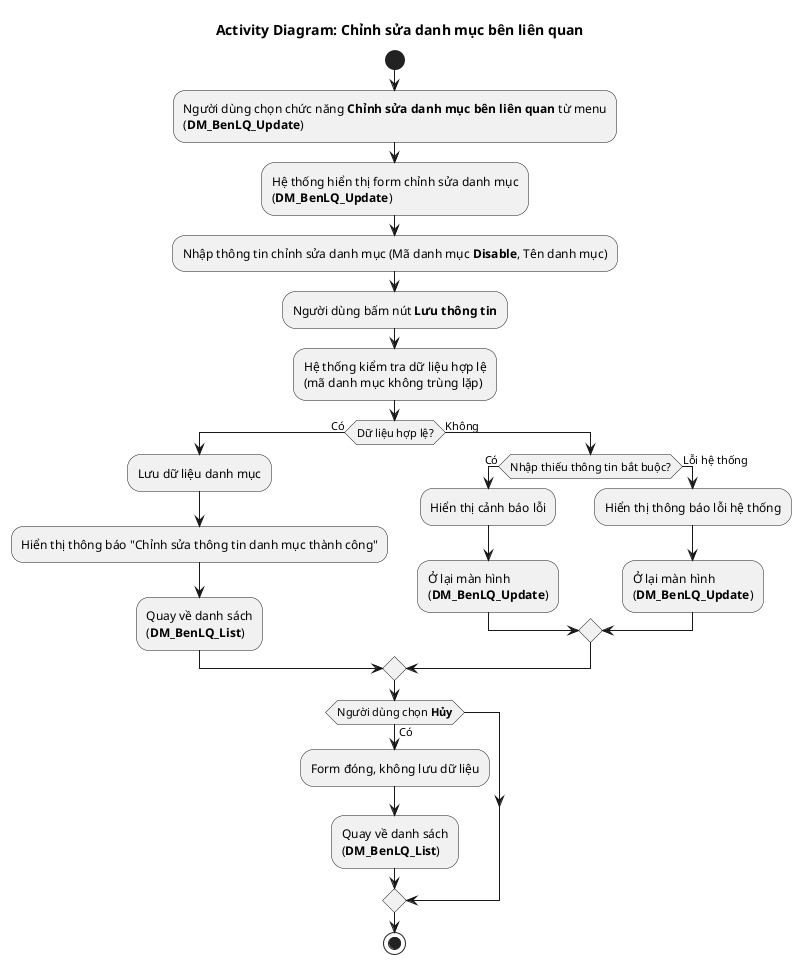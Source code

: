 @startuml DM_BenLQ_Update
!pragma layout smetana
title Activity Diagram: Chỉnh sửa danh mục bên liên quan
start
:Người dùng chọn chức năng **Chỉnh sửa danh mục bên liên quan** từ menu\n(**DM_BenLQ_Update**);
:Hệ thống hiển thị form chỉnh sửa danh mục\n(**DM_BenLQ_Update**);
:Nhập thông tin chỉnh sửa danh mục (Mã danh mục **Disable**, Tên danh mục);
:Người dùng bấm nút **Lưu thông tin**;
:Hệ thống kiểm tra dữ liệu hợp lệ\n(mã danh mục không trùng lặp);
if (Dữ liệu hợp lệ?) then (Có)
  :Lưu dữ liệu danh mục;
  :Hiển thị thông báo "Chỉnh sửa thông tin danh mục thành công";
  :Quay về danh sách\n(**DM_BenLQ_List**);
else (Không)
  if (Nhập thiếu thông tin bắt buộc?) then (Có)
    :Hiển thị cảnh báo lỗi;
    :Ở lại màn hình\n(**DM_BenLQ_Update**);
  else (Lỗi hệ thống)
    :Hiển thị thông báo lỗi hệ thống;
    :Ở lại màn hình\n(**DM_BenLQ_Update**);
  endif
endif

if (Người dùng chọn **Hủy**) then (Có)
  :Form đóng, không lưu dữ liệu;
  :Quay về danh sách\n(**DM_BenLQ_List**);
endif

stop
@enduml
